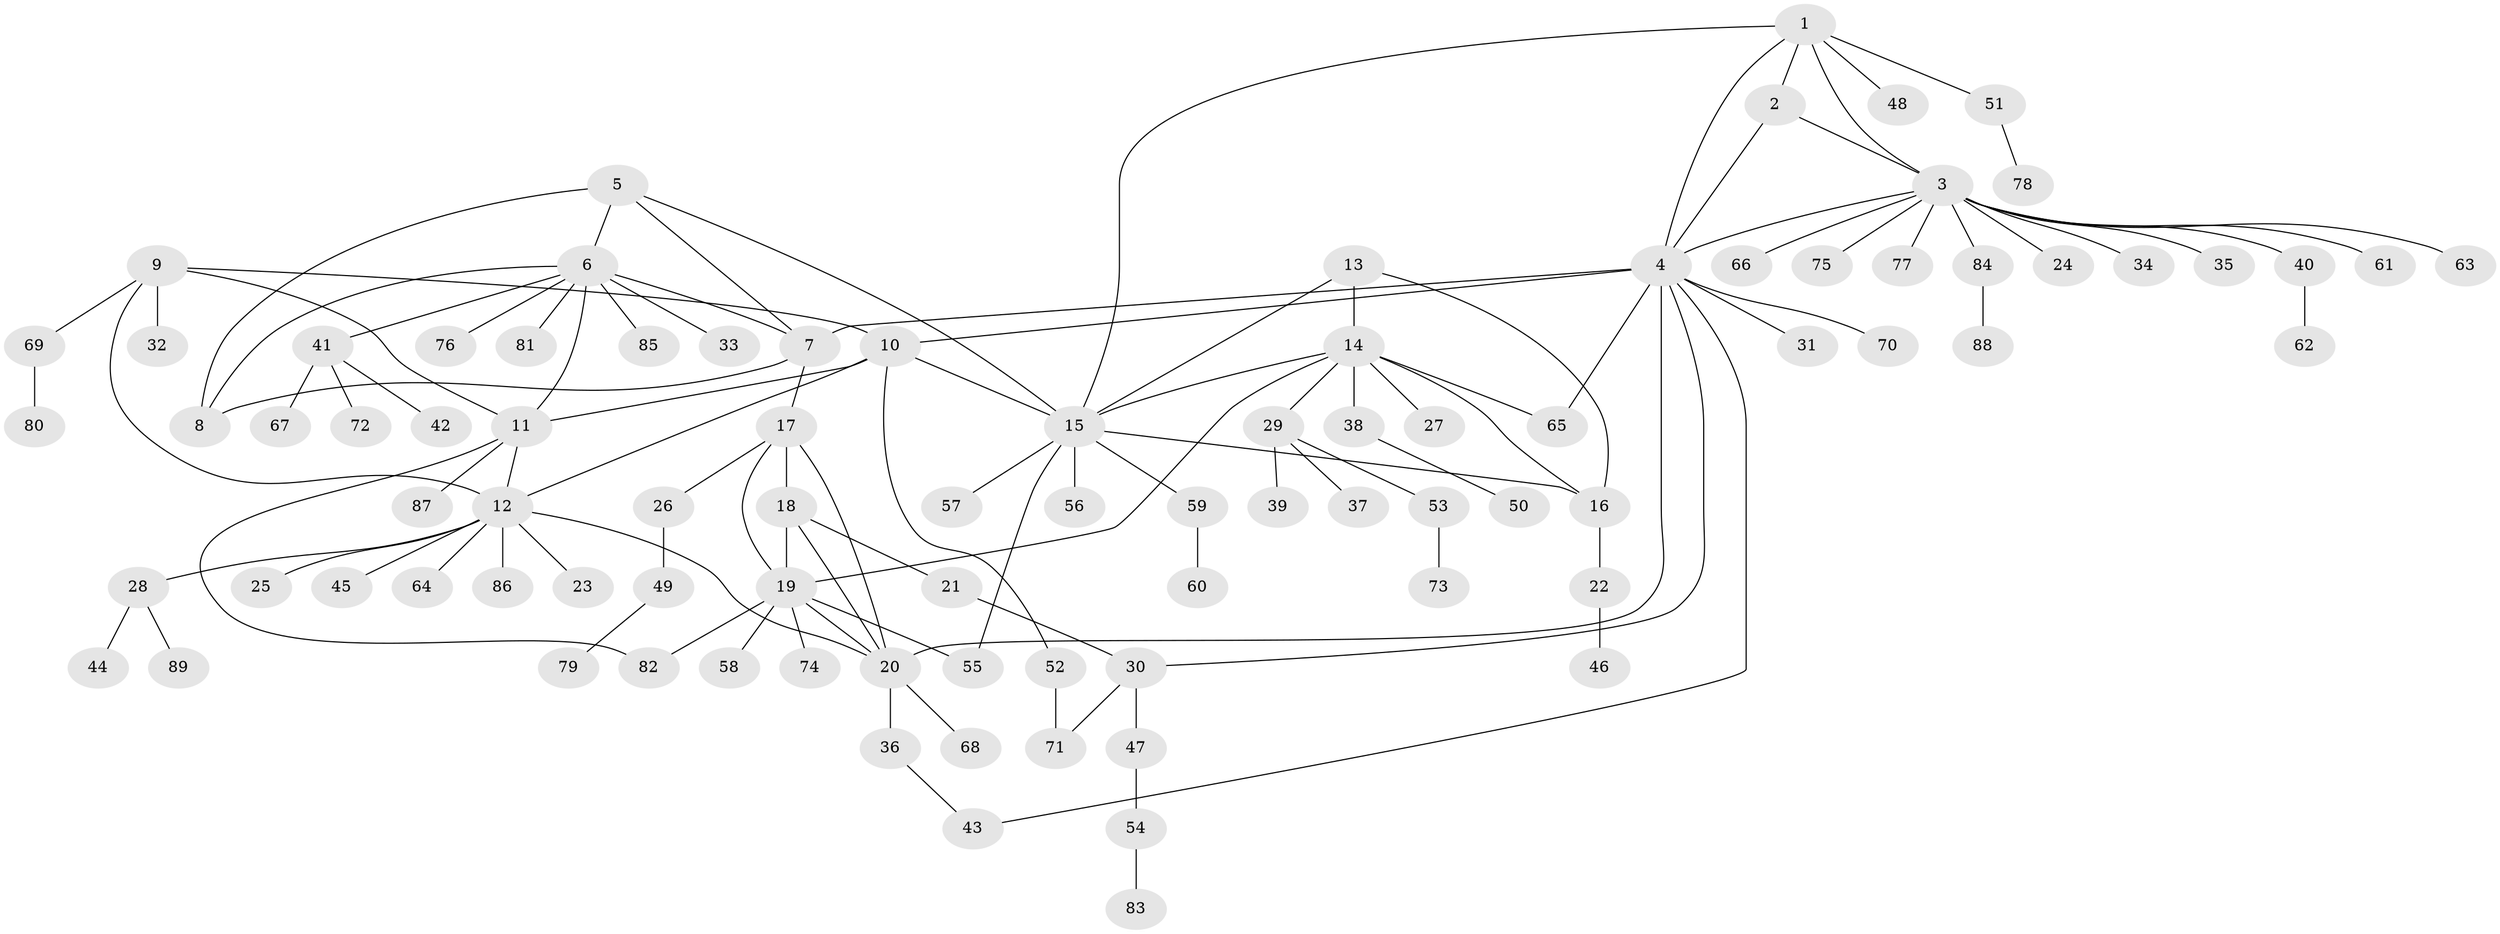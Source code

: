 // Generated by graph-tools (version 1.1) at 2025/26/03/09/25 03:26:48]
// undirected, 89 vertices, 115 edges
graph export_dot {
graph [start="1"]
  node [color=gray90,style=filled];
  1;
  2;
  3;
  4;
  5;
  6;
  7;
  8;
  9;
  10;
  11;
  12;
  13;
  14;
  15;
  16;
  17;
  18;
  19;
  20;
  21;
  22;
  23;
  24;
  25;
  26;
  27;
  28;
  29;
  30;
  31;
  32;
  33;
  34;
  35;
  36;
  37;
  38;
  39;
  40;
  41;
  42;
  43;
  44;
  45;
  46;
  47;
  48;
  49;
  50;
  51;
  52;
  53;
  54;
  55;
  56;
  57;
  58;
  59;
  60;
  61;
  62;
  63;
  64;
  65;
  66;
  67;
  68;
  69;
  70;
  71;
  72;
  73;
  74;
  75;
  76;
  77;
  78;
  79;
  80;
  81;
  82;
  83;
  84;
  85;
  86;
  87;
  88;
  89;
  1 -- 2;
  1 -- 3;
  1 -- 4;
  1 -- 15;
  1 -- 48;
  1 -- 51;
  2 -- 3;
  2 -- 4;
  3 -- 4;
  3 -- 24;
  3 -- 34;
  3 -- 35;
  3 -- 40;
  3 -- 61;
  3 -- 63;
  3 -- 66;
  3 -- 75;
  3 -- 77;
  3 -- 84;
  4 -- 7;
  4 -- 10;
  4 -- 20;
  4 -- 30;
  4 -- 31;
  4 -- 43;
  4 -- 65;
  4 -- 70;
  5 -- 6;
  5 -- 7;
  5 -- 8;
  5 -- 15;
  6 -- 7;
  6 -- 8;
  6 -- 11;
  6 -- 33;
  6 -- 41;
  6 -- 76;
  6 -- 81;
  6 -- 85;
  7 -- 8;
  7 -- 17;
  9 -- 10;
  9 -- 11;
  9 -- 12;
  9 -- 32;
  9 -- 69;
  10 -- 11;
  10 -- 12;
  10 -- 15;
  10 -- 52;
  11 -- 12;
  11 -- 82;
  11 -- 87;
  12 -- 20;
  12 -- 23;
  12 -- 25;
  12 -- 28;
  12 -- 45;
  12 -- 64;
  12 -- 86;
  13 -- 14;
  13 -- 15;
  13 -- 16;
  14 -- 15;
  14 -- 16;
  14 -- 19;
  14 -- 27;
  14 -- 29;
  14 -- 38;
  14 -- 65;
  15 -- 16;
  15 -- 55;
  15 -- 56;
  15 -- 57;
  15 -- 59;
  16 -- 22;
  17 -- 18;
  17 -- 19;
  17 -- 20;
  17 -- 26;
  18 -- 19;
  18 -- 20;
  18 -- 21;
  19 -- 20;
  19 -- 55;
  19 -- 58;
  19 -- 74;
  19 -- 82;
  20 -- 36;
  20 -- 68;
  21 -- 30;
  22 -- 46;
  26 -- 49;
  28 -- 44;
  28 -- 89;
  29 -- 37;
  29 -- 39;
  29 -- 53;
  30 -- 47;
  30 -- 71;
  36 -- 43;
  38 -- 50;
  40 -- 62;
  41 -- 42;
  41 -- 67;
  41 -- 72;
  47 -- 54;
  49 -- 79;
  51 -- 78;
  52 -- 71;
  53 -- 73;
  54 -- 83;
  59 -- 60;
  69 -- 80;
  84 -- 88;
}
